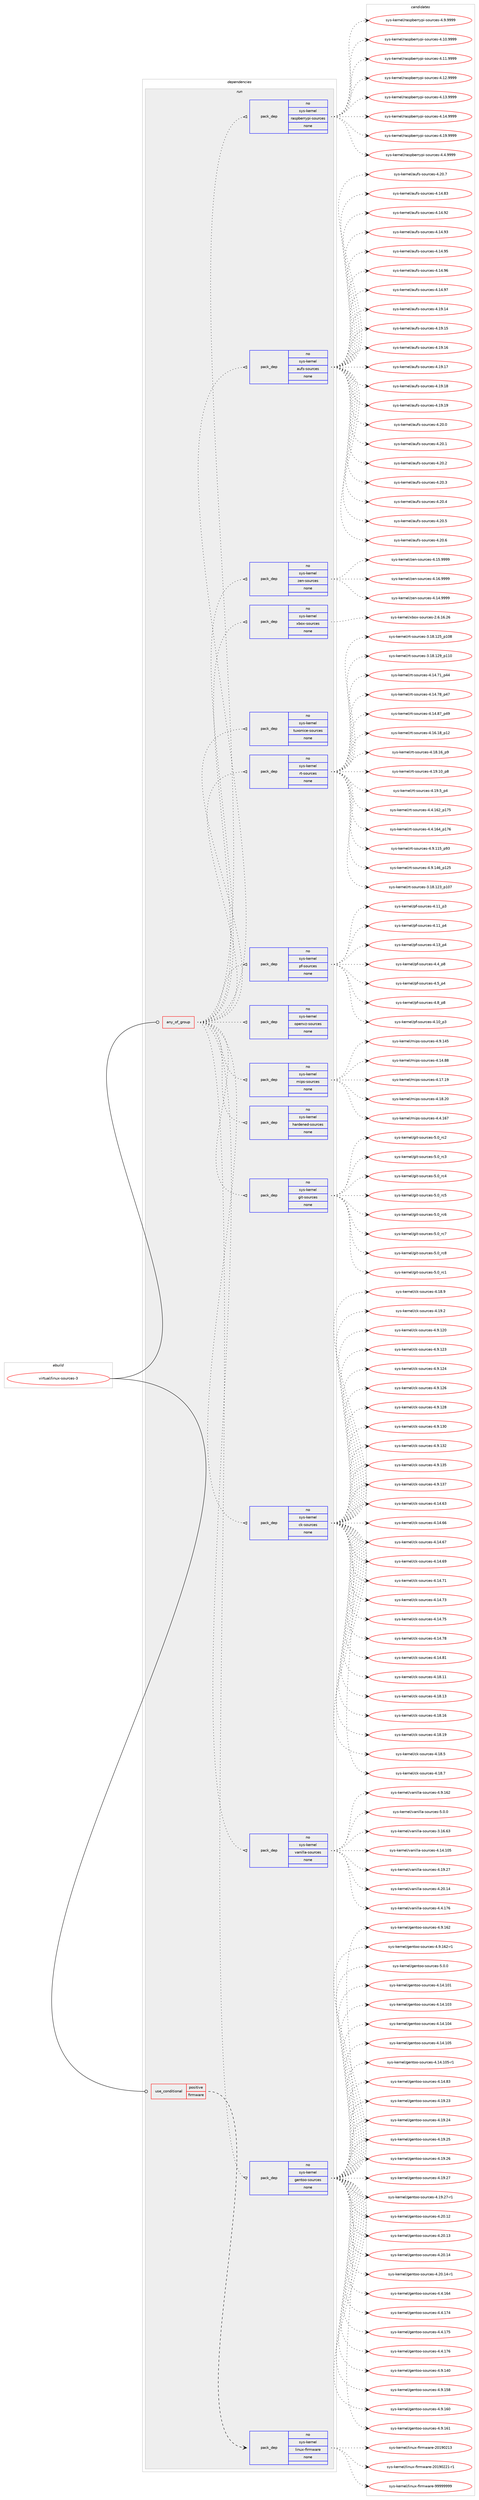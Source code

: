 digraph prolog {

# *************
# Graph options
# *************

newrank=true;
concentrate=true;
compound=true;
graph [rankdir=LR,fontname=Helvetica,fontsize=10,ranksep=1.5];#, ranksep=2.5, nodesep=0.2];
edge  [arrowhead=vee];
node  [fontname=Helvetica,fontsize=10];

# **********
# The ebuild
# **********

subgraph cluster_leftcol {
color=gray;
rank=same;
label=<<i>ebuild</i>>;
id [label="virtual/linux-sources-3", color=red, width=4, href="../virtual/linux-sources-3.svg"];
}

# ****************
# The dependencies
# ****************

subgraph cluster_midcol {
color=gray;
label=<<i>dependencies</i>>;
subgraph cluster_compile {
fillcolor="#eeeeee";
style=filled;
label=<<i>compile</i>>;
}
subgraph cluster_compileandrun {
fillcolor="#eeeeee";
style=filled;
label=<<i>compile and run</i>>;
}
subgraph cluster_run {
fillcolor="#eeeeee";
style=filled;
label=<<i>run</i>>;
subgraph any27867 {
dependency1741341 [label=<<TABLE BORDER="0" CELLBORDER="1" CELLSPACING="0" CELLPADDING="4"><TR><TD CELLPADDING="10">any_of_group</TD></TR></TABLE>>, shape=none, color=red];subgraph pack1249868 {
dependency1741342 [label=<<TABLE BORDER="0" CELLBORDER="1" CELLSPACING="0" CELLPADDING="4" WIDTH="220"><TR><TD ROWSPAN="6" CELLPADDING="30">pack_dep</TD></TR><TR><TD WIDTH="110">no</TD></TR><TR><TD>sys-kernel</TD></TR><TR><TD>gentoo-sources</TD></TR><TR><TD>none</TD></TR><TR><TD></TD></TR></TABLE>>, shape=none, color=blue];
}
dependency1741341:e -> dependency1741342:w [weight=20,style="dotted",arrowhead="oinv"];
subgraph pack1249869 {
dependency1741343 [label=<<TABLE BORDER="0" CELLBORDER="1" CELLSPACING="0" CELLPADDING="4" WIDTH="220"><TR><TD ROWSPAN="6" CELLPADDING="30">pack_dep</TD></TR><TR><TD WIDTH="110">no</TD></TR><TR><TD>sys-kernel</TD></TR><TR><TD>vanilla-sources</TD></TR><TR><TD>none</TD></TR><TR><TD></TD></TR></TABLE>>, shape=none, color=blue];
}
dependency1741341:e -> dependency1741343:w [weight=20,style="dotted",arrowhead="oinv"];
subgraph pack1249870 {
dependency1741344 [label=<<TABLE BORDER="0" CELLBORDER="1" CELLSPACING="0" CELLPADDING="4" WIDTH="220"><TR><TD ROWSPAN="6" CELLPADDING="30">pack_dep</TD></TR><TR><TD WIDTH="110">no</TD></TR><TR><TD>sys-kernel</TD></TR><TR><TD>ck-sources</TD></TR><TR><TD>none</TD></TR><TR><TD></TD></TR></TABLE>>, shape=none, color=blue];
}
dependency1741341:e -> dependency1741344:w [weight=20,style="dotted",arrowhead="oinv"];
subgraph pack1249871 {
dependency1741345 [label=<<TABLE BORDER="0" CELLBORDER="1" CELLSPACING="0" CELLPADDING="4" WIDTH="220"><TR><TD ROWSPAN="6" CELLPADDING="30">pack_dep</TD></TR><TR><TD WIDTH="110">no</TD></TR><TR><TD>sys-kernel</TD></TR><TR><TD>git-sources</TD></TR><TR><TD>none</TD></TR><TR><TD></TD></TR></TABLE>>, shape=none, color=blue];
}
dependency1741341:e -> dependency1741345:w [weight=20,style="dotted",arrowhead="oinv"];
subgraph pack1249872 {
dependency1741346 [label=<<TABLE BORDER="0" CELLBORDER="1" CELLSPACING="0" CELLPADDING="4" WIDTH="220"><TR><TD ROWSPAN="6" CELLPADDING="30">pack_dep</TD></TR><TR><TD WIDTH="110">no</TD></TR><TR><TD>sys-kernel</TD></TR><TR><TD>hardened-sources</TD></TR><TR><TD>none</TD></TR><TR><TD></TD></TR></TABLE>>, shape=none, color=blue];
}
dependency1741341:e -> dependency1741346:w [weight=20,style="dotted",arrowhead="oinv"];
subgraph pack1249873 {
dependency1741347 [label=<<TABLE BORDER="0" CELLBORDER="1" CELLSPACING="0" CELLPADDING="4" WIDTH="220"><TR><TD ROWSPAN="6" CELLPADDING="30">pack_dep</TD></TR><TR><TD WIDTH="110">no</TD></TR><TR><TD>sys-kernel</TD></TR><TR><TD>mips-sources</TD></TR><TR><TD>none</TD></TR><TR><TD></TD></TR></TABLE>>, shape=none, color=blue];
}
dependency1741341:e -> dependency1741347:w [weight=20,style="dotted",arrowhead="oinv"];
subgraph pack1249874 {
dependency1741348 [label=<<TABLE BORDER="0" CELLBORDER="1" CELLSPACING="0" CELLPADDING="4" WIDTH="220"><TR><TD ROWSPAN="6" CELLPADDING="30">pack_dep</TD></TR><TR><TD WIDTH="110">no</TD></TR><TR><TD>sys-kernel</TD></TR><TR><TD>openvz-sources</TD></TR><TR><TD>none</TD></TR><TR><TD></TD></TR></TABLE>>, shape=none, color=blue];
}
dependency1741341:e -> dependency1741348:w [weight=20,style="dotted",arrowhead="oinv"];
subgraph pack1249875 {
dependency1741349 [label=<<TABLE BORDER="0" CELLBORDER="1" CELLSPACING="0" CELLPADDING="4" WIDTH="220"><TR><TD ROWSPAN="6" CELLPADDING="30">pack_dep</TD></TR><TR><TD WIDTH="110">no</TD></TR><TR><TD>sys-kernel</TD></TR><TR><TD>pf-sources</TD></TR><TR><TD>none</TD></TR><TR><TD></TD></TR></TABLE>>, shape=none, color=blue];
}
dependency1741341:e -> dependency1741349:w [weight=20,style="dotted",arrowhead="oinv"];
subgraph pack1249876 {
dependency1741350 [label=<<TABLE BORDER="0" CELLBORDER="1" CELLSPACING="0" CELLPADDING="4" WIDTH="220"><TR><TD ROWSPAN="6" CELLPADDING="30">pack_dep</TD></TR><TR><TD WIDTH="110">no</TD></TR><TR><TD>sys-kernel</TD></TR><TR><TD>rt-sources</TD></TR><TR><TD>none</TD></TR><TR><TD></TD></TR></TABLE>>, shape=none, color=blue];
}
dependency1741341:e -> dependency1741350:w [weight=20,style="dotted",arrowhead="oinv"];
subgraph pack1249877 {
dependency1741351 [label=<<TABLE BORDER="0" CELLBORDER="1" CELLSPACING="0" CELLPADDING="4" WIDTH="220"><TR><TD ROWSPAN="6" CELLPADDING="30">pack_dep</TD></TR><TR><TD WIDTH="110">no</TD></TR><TR><TD>sys-kernel</TD></TR><TR><TD>tuxonice-sources</TD></TR><TR><TD>none</TD></TR><TR><TD></TD></TR></TABLE>>, shape=none, color=blue];
}
dependency1741341:e -> dependency1741351:w [weight=20,style="dotted",arrowhead="oinv"];
subgraph pack1249878 {
dependency1741352 [label=<<TABLE BORDER="0" CELLBORDER="1" CELLSPACING="0" CELLPADDING="4" WIDTH="220"><TR><TD ROWSPAN="6" CELLPADDING="30">pack_dep</TD></TR><TR><TD WIDTH="110">no</TD></TR><TR><TD>sys-kernel</TD></TR><TR><TD>xbox-sources</TD></TR><TR><TD>none</TD></TR><TR><TD></TD></TR></TABLE>>, shape=none, color=blue];
}
dependency1741341:e -> dependency1741352:w [weight=20,style="dotted",arrowhead="oinv"];
subgraph pack1249879 {
dependency1741353 [label=<<TABLE BORDER="0" CELLBORDER="1" CELLSPACING="0" CELLPADDING="4" WIDTH="220"><TR><TD ROWSPAN="6" CELLPADDING="30">pack_dep</TD></TR><TR><TD WIDTH="110">no</TD></TR><TR><TD>sys-kernel</TD></TR><TR><TD>zen-sources</TD></TR><TR><TD>none</TD></TR><TR><TD></TD></TR></TABLE>>, shape=none, color=blue];
}
dependency1741341:e -> dependency1741353:w [weight=20,style="dotted",arrowhead="oinv"];
subgraph pack1249880 {
dependency1741354 [label=<<TABLE BORDER="0" CELLBORDER="1" CELLSPACING="0" CELLPADDING="4" WIDTH="220"><TR><TD ROWSPAN="6" CELLPADDING="30">pack_dep</TD></TR><TR><TD WIDTH="110">no</TD></TR><TR><TD>sys-kernel</TD></TR><TR><TD>aufs-sources</TD></TR><TR><TD>none</TD></TR><TR><TD></TD></TR></TABLE>>, shape=none, color=blue];
}
dependency1741341:e -> dependency1741354:w [weight=20,style="dotted",arrowhead="oinv"];
subgraph pack1249881 {
dependency1741355 [label=<<TABLE BORDER="0" CELLBORDER="1" CELLSPACING="0" CELLPADDING="4" WIDTH="220"><TR><TD ROWSPAN="6" CELLPADDING="30">pack_dep</TD></TR><TR><TD WIDTH="110">no</TD></TR><TR><TD>sys-kernel</TD></TR><TR><TD>raspberrypi-sources</TD></TR><TR><TD>none</TD></TR><TR><TD></TD></TR></TABLE>>, shape=none, color=blue];
}
dependency1741341:e -> dependency1741355:w [weight=20,style="dotted",arrowhead="oinv"];
}
id:e -> dependency1741341:w [weight=20,style="solid",arrowhead="odot"];
subgraph cond462614 {
dependency1741356 [label=<<TABLE BORDER="0" CELLBORDER="1" CELLSPACING="0" CELLPADDING="4"><TR><TD ROWSPAN="3" CELLPADDING="10">use_conditional</TD></TR><TR><TD>positive</TD></TR><TR><TD>firmware</TD></TR></TABLE>>, shape=none, color=red];
subgraph pack1249882 {
dependency1741357 [label=<<TABLE BORDER="0" CELLBORDER="1" CELLSPACING="0" CELLPADDING="4" WIDTH="220"><TR><TD ROWSPAN="6" CELLPADDING="30">pack_dep</TD></TR><TR><TD WIDTH="110">no</TD></TR><TR><TD>sys-kernel</TD></TR><TR><TD>linux-firmware</TD></TR><TR><TD>none</TD></TR><TR><TD></TD></TR></TABLE>>, shape=none, color=blue];
}
dependency1741356:e -> dependency1741357:w [weight=20,style="dashed",arrowhead="vee"];
}
id:e -> dependency1741356:w [weight=20,style="solid",arrowhead="odot"];
}
}

# **************
# The candidates
# **************

subgraph cluster_choices {
rank=same;
color=gray;
label=<<i>candidates</i>>;

subgraph choice1249868 {
color=black;
nodesep=1;
choice11512111545107101114110101108471031011101161111114511511111711499101115455246495246494849 [label="sys-kernel/gentoo-sources-4.14.101", color=red, width=4,href="../sys-kernel/gentoo-sources-4.14.101.svg"];
choice11512111545107101114110101108471031011101161111114511511111711499101115455246495246494851 [label="sys-kernel/gentoo-sources-4.14.103", color=red, width=4,href="../sys-kernel/gentoo-sources-4.14.103.svg"];
choice11512111545107101114110101108471031011101161111114511511111711499101115455246495246494852 [label="sys-kernel/gentoo-sources-4.14.104", color=red, width=4,href="../sys-kernel/gentoo-sources-4.14.104.svg"];
choice11512111545107101114110101108471031011101161111114511511111711499101115455246495246494853 [label="sys-kernel/gentoo-sources-4.14.105", color=red, width=4,href="../sys-kernel/gentoo-sources-4.14.105.svg"];
choice115121115451071011141101011084710310111011611111145115111117114991011154552464952464948534511449 [label="sys-kernel/gentoo-sources-4.14.105-r1", color=red, width=4,href="../sys-kernel/gentoo-sources-4.14.105-r1.svg"];
choice115121115451071011141101011084710310111011611111145115111117114991011154552464952465651 [label="sys-kernel/gentoo-sources-4.14.83", color=red, width=4,href="../sys-kernel/gentoo-sources-4.14.83.svg"];
choice115121115451071011141101011084710310111011611111145115111117114991011154552464957465051 [label="sys-kernel/gentoo-sources-4.19.23", color=red, width=4,href="../sys-kernel/gentoo-sources-4.19.23.svg"];
choice115121115451071011141101011084710310111011611111145115111117114991011154552464957465052 [label="sys-kernel/gentoo-sources-4.19.24", color=red, width=4,href="../sys-kernel/gentoo-sources-4.19.24.svg"];
choice115121115451071011141101011084710310111011611111145115111117114991011154552464957465053 [label="sys-kernel/gentoo-sources-4.19.25", color=red, width=4,href="../sys-kernel/gentoo-sources-4.19.25.svg"];
choice115121115451071011141101011084710310111011611111145115111117114991011154552464957465054 [label="sys-kernel/gentoo-sources-4.19.26", color=red, width=4,href="../sys-kernel/gentoo-sources-4.19.26.svg"];
choice115121115451071011141101011084710310111011611111145115111117114991011154552464957465055 [label="sys-kernel/gentoo-sources-4.19.27", color=red, width=4,href="../sys-kernel/gentoo-sources-4.19.27.svg"];
choice1151211154510710111411010110847103101110116111111451151111171149910111545524649574650554511449 [label="sys-kernel/gentoo-sources-4.19.27-r1", color=red, width=4,href="../sys-kernel/gentoo-sources-4.19.27-r1.svg"];
choice115121115451071011141101011084710310111011611111145115111117114991011154552465048464950 [label="sys-kernel/gentoo-sources-4.20.12", color=red, width=4,href="../sys-kernel/gentoo-sources-4.20.12.svg"];
choice115121115451071011141101011084710310111011611111145115111117114991011154552465048464951 [label="sys-kernel/gentoo-sources-4.20.13", color=red, width=4,href="../sys-kernel/gentoo-sources-4.20.13.svg"];
choice115121115451071011141101011084710310111011611111145115111117114991011154552465048464952 [label="sys-kernel/gentoo-sources-4.20.14", color=red, width=4,href="../sys-kernel/gentoo-sources-4.20.14.svg"];
choice1151211154510710111411010110847103101110116111111451151111171149910111545524650484649524511449 [label="sys-kernel/gentoo-sources-4.20.14-r1", color=red, width=4,href="../sys-kernel/gentoo-sources-4.20.14-r1.svg"];
choice115121115451071011141101011084710310111011611111145115111117114991011154552465246495452 [label="sys-kernel/gentoo-sources-4.4.164", color=red, width=4,href="../sys-kernel/gentoo-sources-4.4.164.svg"];
choice115121115451071011141101011084710310111011611111145115111117114991011154552465246495552 [label="sys-kernel/gentoo-sources-4.4.174", color=red, width=4,href="../sys-kernel/gentoo-sources-4.4.174.svg"];
choice115121115451071011141101011084710310111011611111145115111117114991011154552465246495553 [label="sys-kernel/gentoo-sources-4.4.175", color=red, width=4,href="../sys-kernel/gentoo-sources-4.4.175.svg"];
choice115121115451071011141101011084710310111011611111145115111117114991011154552465246495554 [label="sys-kernel/gentoo-sources-4.4.176", color=red, width=4,href="../sys-kernel/gentoo-sources-4.4.176.svg"];
choice115121115451071011141101011084710310111011611111145115111117114991011154552465746495248 [label="sys-kernel/gentoo-sources-4.9.140", color=red, width=4,href="../sys-kernel/gentoo-sources-4.9.140.svg"];
choice115121115451071011141101011084710310111011611111145115111117114991011154552465746495356 [label="sys-kernel/gentoo-sources-4.9.158", color=red, width=4,href="../sys-kernel/gentoo-sources-4.9.158.svg"];
choice115121115451071011141101011084710310111011611111145115111117114991011154552465746495448 [label="sys-kernel/gentoo-sources-4.9.160", color=red, width=4,href="../sys-kernel/gentoo-sources-4.9.160.svg"];
choice115121115451071011141101011084710310111011611111145115111117114991011154552465746495449 [label="sys-kernel/gentoo-sources-4.9.161", color=red, width=4,href="../sys-kernel/gentoo-sources-4.9.161.svg"];
choice115121115451071011141101011084710310111011611111145115111117114991011154552465746495450 [label="sys-kernel/gentoo-sources-4.9.162", color=red, width=4,href="../sys-kernel/gentoo-sources-4.9.162.svg"];
choice1151211154510710111411010110847103101110116111111451151111171149910111545524657464954504511449 [label="sys-kernel/gentoo-sources-4.9.162-r1", color=red, width=4,href="../sys-kernel/gentoo-sources-4.9.162-r1.svg"];
choice11512111545107101114110101108471031011101161111114511511111711499101115455346484648 [label="sys-kernel/gentoo-sources-5.0.0", color=red, width=4,href="../sys-kernel/gentoo-sources-5.0.0.svg"];
dependency1741342:e -> choice11512111545107101114110101108471031011101161111114511511111711499101115455246495246494849:w [style=dotted,weight="100"];
dependency1741342:e -> choice11512111545107101114110101108471031011101161111114511511111711499101115455246495246494851:w [style=dotted,weight="100"];
dependency1741342:e -> choice11512111545107101114110101108471031011101161111114511511111711499101115455246495246494852:w [style=dotted,weight="100"];
dependency1741342:e -> choice11512111545107101114110101108471031011101161111114511511111711499101115455246495246494853:w [style=dotted,weight="100"];
dependency1741342:e -> choice115121115451071011141101011084710310111011611111145115111117114991011154552464952464948534511449:w [style=dotted,weight="100"];
dependency1741342:e -> choice115121115451071011141101011084710310111011611111145115111117114991011154552464952465651:w [style=dotted,weight="100"];
dependency1741342:e -> choice115121115451071011141101011084710310111011611111145115111117114991011154552464957465051:w [style=dotted,weight="100"];
dependency1741342:e -> choice115121115451071011141101011084710310111011611111145115111117114991011154552464957465052:w [style=dotted,weight="100"];
dependency1741342:e -> choice115121115451071011141101011084710310111011611111145115111117114991011154552464957465053:w [style=dotted,weight="100"];
dependency1741342:e -> choice115121115451071011141101011084710310111011611111145115111117114991011154552464957465054:w [style=dotted,weight="100"];
dependency1741342:e -> choice115121115451071011141101011084710310111011611111145115111117114991011154552464957465055:w [style=dotted,weight="100"];
dependency1741342:e -> choice1151211154510710111411010110847103101110116111111451151111171149910111545524649574650554511449:w [style=dotted,weight="100"];
dependency1741342:e -> choice115121115451071011141101011084710310111011611111145115111117114991011154552465048464950:w [style=dotted,weight="100"];
dependency1741342:e -> choice115121115451071011141101011084710310111011611111145115111117114991011154552465048464951:w [style=dotted,weight="100"];
dependency1741342:e -> choice115121115451071011141101011084710310111011611111145115111117114991011154552465048464952:w [style=dotted,weight="100"];
dependency1741342:e -> choice1151211154510710111411010110847103101110116111111451151111171149910111545524650484649524511449:w [style=dotted,weight="100"];
dependency1741342:e -> choice115121115451071011141101011084710310111011611111145115111117114991011154552465246495452:w [style=dotted,weight="100"];
dependency1741342:e -> choice115121115451071011141101011084710310111011611111145115111117114991011154552465246495552:w [style=dotted,weight="100"];
dependency1741342:e -> choice115121115451071011141101011084710310111011611111145115111117114991011154552465246495553:w [style=dotted,weight="100"];
dependency1741342:e -> choice115121115451071011141101011084710310111011611111145115111117114991011154552465246495554:w [style=dotted,weight="100"];
dependency1741342:e -> choice115121115451071011141101011084710310111011611111145115111117114991011154552465746495248:w [style=dotted,weight="100"];
dependency1741342:e -> choice115121115451071011141101011084710310111011611111145115111117114991011154552465746495356:w [style=dotted,weight="100"];
dependency1741342:e -> choice115121115451071011141101011084710310111011611111145115111117114991011154552465746495448:w [style=dotted,weight="100"];
dependency1741342:e -> choice115121115451071011141101011084710310111011611111145115111117114991011154552465746495449:w [style=dotted,weight="100"];
dependency1741342:e -> choice115121115451071011141101011084710310111011611111145115111117114991011154552465746495450:w [style=dotted,weight="100"];
dependency1741342:e -> choice1151211154510710111411010110847103101110116111111451151111171149910111545524657464954504511449:w [style=dotted,weight="100"];
dependency1741342:e -> choice11512111545107101114110101108471031011101161111114511511111711499101115455346484648:w [style=dotted,weight="100"];
}
subgraph choice1249869 {
color=black;
nodesep=1;
choice1151211154510710111411010110847118971101051081089745115111117114991011154551464954465451 [label="sys-kernel/vanilla-sources-3.16.63", color=red, width=4,href="../sys-kernel/vanilla-sources-3.16.63.svg"];
choice115121115451071011141101011084711897110105108108974511511111711499101115455246495246494853 [label="sys-kernel/vanilla-sources-4.14.105", color=red, width=4,href="../sys-kernel/vanilla-sources-4.14.105.svg"];
choice1151211154510710111411010110847118971101051081089745115111117114991011154552464957465055 [label="sys-kernel/vanilla-sources-4.19.27", color=red, width=4,href="../sys-kernel/vanilla-sources-4.19.27.svg"];
choice1151211154510710111411010110847118971101051081089745115111117114991011154552465048464952 [label="sys-kernel/vanilla-sources-4.20.14", color=red, width=4,href="../sys-kernel/vanilla-sources-4.20.14.svg"];
choice1151211154510710111411010110847118971101051081089745115111117114991011154552465246495554 [label="sys-kernel/vanilla-sources-4.4.176", color=red, width=4,href="../sys-kernel/vanilla-sources-4.4.176.svg"];
choice1151211154510710111411010110847118971101051081089745115111117114991011154552465746495450 [label="sys-kernel/vanilla-sources-4.9.162", color=red, width=4,href="../sys-kernel/vanilla-sources-4.9.162.svg"];
choice115121115451071011141101011084711897110105108108974511511111711499101115455346484648 [label="sys-kernel/vanilla-sources-5.0.0", color=red, width=4,href="../sys-kernel/vanilla-sources-5.0.0.svg"];
dependency1741343:e -> choice1151211154510710111411010110847118971101051081089745115111117114991011154551464954465451:w [style=dotted,weight="100"];
dependency1741343:e -> choice115121115451071011141101011084711897110105108108974511511111711499101115455246495246494853:w [style=dotted,weight="100"];
dependency1741343:e -> choice1151211154510710111411010110847118971101051081089745115111117114991011154552464957465055:w [style=dotted,weight="100"];
dependency1741343:e -> choice1151211154510710111411010110847118971101051081089745115111117114991011154552465048464952:w [style=dotted,weight="100"];
dependency1741343:e -> choice1151211154510710111411010110847118971101051081089745115111117114991011154552465246495554:w [style=dotted,weight="100"];
dependency1741343:e -> choice1151211154510710111411010110847118971101051081089745115111117114991011154552465746495450:w [style=dotted,weight="100"];
dependency1741343:e -> choice115121115451071011141101011084711897110105108108974511511111711499101115455346484648:w [style=dotted,weight="100"];
}
subgraph choice1249870 {
color=black;
nodesep=1;
choice11512111545107101114110101108479910745115111117114991011154552464952465451 [label="sys-kernel/ck-sources-4.14.63", color=red, width=4,href="../sys-kernel/ck-sources-4.14.63.svg"];
choice11512111545107101114110101108479910745115111117114991011154552464952465454 [label="sys-kernel/ck-sources-4.14.66", color=red, width=4,href="../sys-kernel/ck-sources-4.14.66.svg"];
choice11512111545107101114110101108479910745115111117114991011154552464952465455 [label="sys-kernel/ck-sources-4.14.67", color=red, width=4,href="../sys-kernel/ck-sources-4.14.67.svg"];
choice11512111545107101114110101108479910745115111117114991011154552464952465457 [label="sys-kernel/ck-sources-4.14.69", color=red, width=4,href="../sys-kernel/ck-sources-4.14.69.svg"];
choice11512111545107101114110101108479910745115111117114991011154552464952465549 [label="sys-kernel/ck-sources-4.14.71", color=red, width=4,href="../sys-kernel/ck-sources-4.14.71.svg"];
choice11512111545107101114110101108479910745115111117114991011154552464952465551 [label="sys-kernel/ck-sources-4.14.73", color=red, width=4,href="../sys-kernel/ck-sources-4.14.73.svg"];
choice11512111545107101114110101108479910745115111117114991011154552464952465553 [label="sys-kernel/ck-sources-4.14.75", color=red, width=4,href="../sys-kernel/ck-sources-4.14.75.svg"];
choice11512111545107101114110101108479910745115111117114991011154552464952465556 [label="sys-kernel/ck-sources-4.14.78", color=red, width=4,href="../sys-kernel/ck-sources-4.14.78.svg"];
choice11512111545107101114110101108479910745115111117114991011154552464952465649 [label="sys-kernel/ck-sources-4.14.81", color=red, width=4,href="../sys-kernel/ck-sources-4.14.81.svg"];
choice11512111545107101114110101108479910745115111117114991011154552464956464949 [label="sys-kernel/ck-sources-4.18.11", color=red, width=4,href="../sys-kernel/ck-sources-4.18.11.svg"];
choice11512111545107101114110101108479910745115111117114991011154552464956464951 [label="sys-kernel/ck-sources-4.18.13", color=red, width=4,href="../sys-kernel/ck-sources-4.18.13.svg"];
choice11512111545107101114110101108479910745115111117114991011154552464956464954 [label="sys-kernel/ck-sources-4.18.16", color=red, width=4,href="../sys-kernel/ck-sources-4.18.16.svg"];
choice11512111545107101114110101108479910745115111117114991011154552464956464957 [label="sys-kernel/ck-sources-4.18.19", color=red, width=4,href="../sys-kernel/ck-sources-4.18.19.svg"];
choice115121115451071011141101011084799107451151111171149910111545524649564653 [label="sys-kernel/ck-sources-4.18.5", color=red, width=4,href="../sys-kernel/ck-sources-4.18.5.svg"];
choice115121115451071011141101011084799107451151111171149910111545524649564655 [label="sys-kernel/ck-sources-4.18.7", color=red, width=4,href="../sys-kernel/ck-sources-4.18.7.svg"];
choice115121115451071011141101011084799107451151111171149910111545524649564657 [label="sys-kernel/ck-sources-4.18.9", color=red, width=4,href="../sys-kernel/ck-sources-4.18.9.svg"];
choice115121115451071011141101011084799107451151111171149910111545524649574650 [label="sys-kernel/ck-sources-4.19.2", color=red, width=4,href="../sys-kernel/ck-sources-4.19.2.svg"];
choice11512111545107101114110101108479910745115111117114991011154552465746495048 [label="sys-kernel/ck-sources-4.9.120", color=red, width=4,href="../sys-kernel/ck-sources-4.9.120.svg"];
choice11512111545107101114110101108479910745115111117114991011154552465746495051 [label="sys-kernel/ck-sources-4.9.123", color=red, width=4,href="../sys-kernel/ck-sources-4.9.123.svg"];
choice11512111545107101114110101108479910745115111117114991011154552465746495052 [label="sys-kernel/ck-sources-4.9.124", color=red, width=4,href="../sys-kernel/ck-sources-4.9.124.svg"];
choice11512111545107101114110101108479910745115111117114991011154552465746495054 [label="sys-kernel/ck-sources-4.9.126", color=red, width=4,href="../sys-kernel/ck-sources-4.9.126.svg"];
choice11512111545107101114110101108479910745115111117114991011154552465746495056 [label="sys-kernel/ck-sources-4.9.128", color=red, width=4,href="../sys-kernel/ck-sources-4.9.128.svg"];
choice11512111545107101114110101108479910745115111117114991011154552465746495148 [label="sys-kernel/ck-sources-4.9.130", color=red, width=4,href="../sys-kernel/ck-sources-4.9.130.svg"];
choice11512111545107101114110101108479910745115111117114991011154552465746495150 [label="sys-kernel/ck-sources-4.9.132", color=red, width=4,href="../sys-kernel/ck-sources-4.9.132.svg"];
choice11512111545107101114110101108479910745115111117114991011154552465746495153 [label="sys-kernel/ck-sources-4.9.135", color=red, width=4,href="../sys-kernel/ck-sources-4.9.135.svg"];
choice11512111545107101114110101108479910745115111117114991011154552465746495155 [label="sys-kernel/ck-sources-4.9.137", color=red, width=4,href="../sys-kernel/ck-sources-4.9.137.svg"];
dependency1741344:e -> choice11512111545107101114110101108479910745115111117114991011154552464952465451:w [style=dotted,weight="100"];
dependency1741344:e -> choice11512111545107101114110101108479910745115111117114991011154552464952465454:w [style=dotted,weight="100"];
dependency1741344:e -> choice11512111545107101114110101108479910745115111117114991011154552464952465455:w [style=dotted,weight="100"];
dependency1741344:e -> choice11512111545107101114110101108479910745115111117114991011154552464952465457:w [style=dotted,weight="100"];
dependency1741344:e -> choice11512111545107101114110101108479910745115111117114991011154552464952465549:w [style=dotted,weight="100"];
dependency1741344:e -> choice11512111545107101114110101108479910745115111117114991011154552464952465551:w [style=dotted,weight="100"];
dependency1741344:e -> choice11512111545107101114110101108479910745115111117114991011154552464952465553:w [style=dotted,weight="100"];
dependency1741344:e -> choice11512111545107101114110101108479910745115111117114991011154552464952465556:w [style=dotted,weight="100"];
dependency1741344:e -> choice11512111545107101114110101108479910745115111117114991011154552464952465649:w [style=dotted,weight="100"];
dependency1741344:e -> choice11512111545107101114110101108479910745115111117114991011154552464956464949:w [style=dotted,weight="100"];
dependency1741344:e -> choice11512111545107101114110101108479910745115111117114991011154552464956464951:w [style=dotted,weight="100"];
dependency1741344:e -> choice11512111545107101114110101108479910745115111117114991011154552464956464954:w [style=dotted,weight="100"];
dependency1741344:e -> choice11512111545107101114110101108479910745115111117114991011154552464956464957:w [style=dotted,weight="100"];
dependency1741344:e -> choice115121115451071011141101011084799107451151111171149910111545524649564653:w [style=dotted,weight="100"];
dependency1741344:e -> choice115121115451071011141101011084799107451151111171149910111545524649564655:w [style=dotted,weight="100"];
dependency1741344:e -> choice115121115451071011141101011084799107451151111171149910111545524649564657:w [style=dotted,weight="100"];
dependency1741344:e -> choice115121115451071011141101011084799107451151111171149910111545524649574650:w [style=dotted,weight="100"];
dependency1741344:e -> choice11512111545107101114110101108479910745115111117114991011154552465746495048:w [style=dotted,weight="100"];
dependency1741344:e -> choice11512111545107101114110101108479910745115111117114991011154552465746495051:w [style=dotted,weight="100"];
dependency1741344:e -> choice11512111545107101114110101108479910745115111117114991011154552465746495052:w [style=dotted,weight="100"];
dependency1741344:e -> choice11512111545107101114110101108479910745115111117114991011154552465746495054:w [style=dotted,weight="100"];
dependency1741344:e -> choice11512111545107101114110101108479910745115111117114991011154552465746495056:w [style=dotted,weight="100"];
dependency1741344:e -> choice11512111545107101114110101108479910745115111117114991011154552465746495148:w [style=dotted,weight="100"];
dependency1741344:e -> choice11512111545107101114110101108479910745115111117114991011154552465746495150:w [style=dotted,weight="100"];
dependency1741344:e -> choice11512111545107101114110101108479910745115111117114991011154552465746495153:w [style=dotted,weight="100"];
dependency1741344:e -> choice11512111545107101114110101108479910745115111117114991011154552465746495155:w [style=dotted,weight="100"];
}
subgraph choice1249871 {
color=black;
nodesep=1;
choice1151211154510710111411010110847103105116451151111171149910111545534648951149949 [label="sys-kernel/git-sources-5.0_rc1", color=red, width=4,href="../sys-kernel/git-sources-5.0_rc1.svg"];
choice1151211154510710111411010110847103105116451151111171149910111545534648951149950 [label="sys-kernel/git-sources-5.0_rc2", color=red, width=4,href="../sys-kernel/git-sources-5.0_rc2.svg"];
choice1151211154510710111411010110847103105116451151111171149910111545534648951149951 [label="sys-kernel/git-sources-5.0_rc3", color=red, width=4,href="../sys-kernel/git-sources-5.0_rc3.svg"];
choice1151211154510710111411010110847103105116451151111171149910111545534648951149952 [label="sys-kernel/git-sources-5.0_rc4", color=red, width=4,href="../sys-kernel/git-sources-5.0_rc4.svg"];
choice1151211154510710111411010110847103105116451151111171149910111545534648951149953 [label="sys-kernel/git-sources-5.0_rc5", color=red, width=4,href="../sys-kernel/git-sources-5.0_rc5.svg"];
choice1151211154510710111411010110847103105116451151111171149910111545534648951149954 [label="sys-kernel/git-sources-5.0_rc6", color=red, width=4,href="../sys-kernel/git-sources-5.0_rc6.svg"];
choice1151211154510710111411010110847103105116451151111171149910111545534648951149955 [label="sys-kernel/git-sources-5.0_rc7", color=red, width=4,href="../sys-kernel/git-sources-5.0_rc7.svg"];
choice1151211154510710111411010110847103105116451151111171149910111545534648951149956 [label="sys-kernel/git-sources-5.0_rc8", color=red, width=4,href="../sys-kernel/git-sources-5.0_rc8.svg"];
dependency1741345:e -> choice1151211154510710111411010110847103105116451151111171149910111545534648951149949:w [style=dotted,weight="100"];
dependency1741345:e -> choice1151211154510710111411010110847103105116451151111171149910111545534648951149950:w [style=dotted,weight="100"];
dependency1741345:e -> choice1151211154510710111411010110847103105116451151111171149910111545534648951149951:w [style=dotted,weight="100"];
dependency1741345:e -> choice1151211154510710111411010110847103105116451151111171149910111545534648951149952:w [style=dotted,weight="100"];
dependency1741345:e -> choice1151211154510710111411010110847103105116451151111171149910111545534648951149953:w [style=dotted,weight="100"];
dependency1741345:e -> choice1151211154510710111411010110847103105116451151111171149910111545534648951149954:w [style=dotted,weight="100"];
dependency1741345:e -> choice1151211154510710111411010110847103105116451151111171149910111545534648951149955:w [style=dotted,weight="100"];
dependency1741345:e -> choice1151211154510710111411010110847103105116451151111171149910111545534648951149956:w [style=dotted,weight="100"];
}
subgraph choice1249872 {
color=black;
nodesep=1;
}
subgraph choice1249873 {
color=black;
nodesep=1;
choice115121115451071011141101011084710910511211545115111117114991011154552464952465656 [label="sys-kernel/mips-sources-4.14.88", color=red, width=4,href="../sys-kernel/mips-sources-4.14.88.svg"];
choice115121115451071011141101011084710910511211545115111117114991011154552464955464957 [label="sys-kernel/mips-sources-4.17.19", color=red, width=4,href="../sys-kernel/mips-sources-4.17.19.svg"];
choice115121115451071011141101011084710910511211545115111117114991011154552464956465048 [label="sys-kernel/mips-sources-4.18.20", color=red, width=4,href="../sys-kernel/mips-sources-4.18.20.svg"];
choice115121115451071011141101011084710910511211545115111117114991011154552465246495455 [label="sys-kernel/mips-sources-4.4.167", color=red, width=4,href="../sys-kernel/mips-sources-4.4.167.svg"];
choice115121115451071011141101011084710910511211545115111117114991011154552465746495253 [label="sys-kernel/mips-sources-4.9.145", color=red, width=4,href="../sys-kernel/mips-sources-4.9.145.svg"];
dependency1741347:e -> choice115121115451071011141101011084710910511211545115111117114991011154552464952465656:w [style=dotted,weight="100"];
dependency1741347:e -> choice115121115451071011141101011084710910511211545115111117114991011154552464955464957:w [style=dotted,weight="100"];
dependency1741347:e -> choice115121115451071011141101011084710910511211545115111117114991011154552464956465048:w [style=dotted,weight="100"];
dependency1741347:e -> choice115121115451071011141101011084710910511211545115111117114991011154552465246495455:w [style=dotted,weight="100"];
dependency1741347:e -> choice115121115451071011141101011084710910511211545115111117114991011154552465746495253:w [style=dotted,weight="100"];
}
subgraph choice1249874 {
color=black;
nodesep=1;
}
subgraph choice1249875 {
color=black;
nodesep=1;
choice1151211154510710111411010110847112102451151111171149910111545524649489511251 [label="sys-kernel/pf-sources-4.10_p3", color=red, width=4,href="../sys-kernel/pf-sources-4.10_p3.svg"];
choice1151211154510710111411010110847112102451151111171149910111545524649499511251 [label="sys-kernel/pf-sources-4.11_p3", color=red, width=4,href="../sys-kernel/pf-sources-4.11_p3.svg"];
choice1151211154510710111411010110847112102451151111171149910111545524649499511252 [label="sys-kernel/pf-sources-4.11_p4", color=red, width=4,href="../sys-kernel/pf-sources-4.11_p4.svg"];
choice1151211154510710111411010110847112102451151111171149910111545524649519511252 [label="sys-kernel/pf-sources-4.13_p4", color=red, width=4,href="../sys-kernel/pf-sources-4.13_p4.svg"];
choice11512111545107101114110101108471121024511511111711499101115455246529511256 [label="sys-kernel/pf-sources-4.4_p8", color=red, width=4,href="../sys-kernel/pf-sources-4.4_p8.svg"];
choice11512111545107101114110101108471121024511511111711499101115455246539511252 [label="sys-kernel/pf-sources-4.5_p4", color=red, width=4,href="../sys-kernel/pf-sources-4.5_p4.svg"];
choice11512111545107101114110101108471121024511511111711499101115455246569511256 [label="sys-kernel/pf-sources-4.8_p8", color=red, width=4,href="../sys-kernel/pf-sources-4.8_p8.svg"];
dependency1741349:e -> choice1151211154510710111411010110847112102451151111171149910111545524649489511251:w [style=dotted,weight="100"];
dependency1741349:e -> choice1151211154510710111411010110847112102451151111171149910111545524649499511251:w [style=dotted,weight="100"];
dependency1741349:e -> choice1151211154510710111411010110847112102451151111171149910111545524649499511252:w [style=dotted,weight="100"];
dependency1741349:e -> choice1151211154510710111411010110847112102451151111171149910111545524649519511252:w [style=dotted,weight="100"];
dependency1741349:e -> choice11512111545107101114110101108471121024511511111711499101115455246529511256:w [style=dotted,weight="100"];
dependency1741349:e -> choice11512111545107101114110101108471121024511511111711499101115455246539511252:w [style=dotted,weight="100"];
dependency1741349:e -> choice11512111545107101114110101108471121024511511111711499101115455246569511256:w [style=dotted,weight="100"];
}
subgraph choice1249876 {
color=black;
nodesep=1;
choice1151211154510710111411010110847114116451151111171149910111545514649564649505195112494855 [label="sys-kernel/rt-sources-3.18.123_p107", color=red, width=4,href="../sys-kernel/rt-sources-3.18.123_p107.svg"];
choice1151211154510710111411010110847114116451151111171149910111545514649564649505395112494856 [label="sys-kernel/rt-sources-3.18.125_p108", color=red, width=4,href="../sys-kernel/rt-sources-3.18.125_p108.svg"];
choice1151211154510710111411010110847114116451151111171149910111545514649564649505795112494948 [label="sys-kernel/rt-sources-3.18.129_p110", color=red, width=4,href="../sys-kernel/rt-sources-3.18.129_p110.svg"];
choice115121115451071011141101011084711411645115111117114991011154552464952465549951125252 [label="sys-kernel/rt-sources-4.14.71_p44", color=red, width=4,href="../sys-kernel/rt-sources-4.14.71_p44.svg"];
choice115121115451071011141101011084711411645115111117114991011154552464952465556951125255 [label="sys-kernel/rt-sources-4.14.78_p47", color=red, width=4,href="../sys-kernel/rt-sources-4.14.78_p47.svg"];
choice115121115451071011141101011084711411645115111117114991011154552464952465655951125257 [label="sys-kernel/rt-sources-4.14.87_p49", color=red, width=4,href="../sys-kernel/rt-sources-4.14.87_p49.svg"];
choice115121115451071011141101011084711411645115111117114991011154552464954464956951124950 [label="sys-kernel/rt-sources-4.16.18_p12", color=red, width=4,href="../sys-kernel/rt-sources-4.16.18_p12.svg"];
choice1151211154510710111411010110847114116451151111171149910111545524649564649549511257 [label="sys-kernel/rt-sources-4.18.16_p9", color=red, width=4,href="../sys-kernel/rt-sources-4.18.16_p9.svg"];
choice1151211154510710111411010110847114116451151111171149910111545524649574649489511256 [label="sys-kernel/rt-sources-4.19.10_p8", color=red, width=4,href="../sys-kernel/rt-sources-4.19.10_p8.svg"];
choice11512111545107101114110101108471141164511511111711499101115455246495746539511252 [label="sys-kernel/rt-sources-4.19.5_p4", color=red, width=4,href="../sys-kernel/rt-sources-4.19.5_p4.svg"];
choice11512111545107101114110101108471141164511511111711499101115455246524649545095112495553 [label="sys-kernel/rt-sources-4.4.162_p175", color=red, width=4,href="../sys-kernel/rt-sources-4.4.162_p175.svg"];
choice11512111545107101114110101108471141164511511111711499101115455246524649545295112495554 [label="sys-kernel/rt-sources-4.4.164_p176", color=red, width=4,href="../sys-kernel/rt-sources-4.4.164_p176.svg"];
choice115121115451071011141101011084711411645115111117114991011154552465746494953951125751 [label="sys-kernel/rt-sources-4.9.115_p93", color=red, width=4,href="../sys-kernel/rt-sources-4.9.115_p93.svg"];
choice11512111545107101114110101108471141164511511111711499101115455246574649525495112495053 [label="sys-kernel/rt-sources-4.9.146_p125", color=red, width=4,href="../sys-kernel/rt-sources-4.9.146_p125.svg"];
dependency1741350:e -> choice1151211154510710111411010110847114116451151111171149910111545514649564649505195112494855:w [style=dotted,weight="100"];
dependency1741350:e -> choice1151211154510710111411010110847114116451151111171149910111545514649564649505395112494856:w [style=dotted,weight="100"];
dependency1741350:e -> choice1151211154510710111411010110847114116451151111171149910111545514649564649505795112494948:w [style=dotted,weight="100"];
dependency1741350:e -> choice115121115451071011141101011084711411645115111117114991011154552464952465549951125252:w [style=dotted,weight="100"];
dependency1741350:e -> choice115121115451071011141101011084711411645115111117114991011154552464952465556951125255:w [style=dotted,weight="100"];
dependency1741350:e -> choice115121115451071011141101011084711411645115111117114991011154552464952465655951125257:w [style=dotted,weight="100"];
dependency1741350:e -> choice115121115451071011141101011084711411645115111117114991011154552464954464956951124950:w [style=dotted,weight="100"];
dependency1741350:e -> choice1151211154510710111411010110847114116451151111171149910111545524649564649549511257:w [style=dotted,weight="100"];
dependency1741350:e -> choice1151211154510710111411010110847114116451151111171149910111545524649574649489511256:w [style=dotted,weight="100"];
dependency1741350:e -> choice11512111545107101114110101108471141164511511111711499101115455246495746539511252:w [style=dotted,weight="100"];
dependency1741350:e -> choice11512111545107101114110101108471141164511511111711499101115455246524649545095112495553:w [style=dotted,weight="100"];
dependency1741350:e -> choice11512111545107101114110101108471141164511511111711499101115455246524649545295112495554:w [style=dotted,weight="100"];
dependency1741350:e -> choice115121115451071011141101011084711411645115111117114991011154552465746494953951125751:w [style=dotted,weight="100"];
dependency1741350:e -> choice11512111545107101114110101108471141164511511111711499101115455246574649525495112495053:w [style=dotted,weight="100"];
}
subgraph choice1249877 {
color=black;
nodesep=1;
}
subgraph choice1249878 {
color=black;
nodesep=1;
choice115121115451071011141101011084712098111120451151111171149910111545504654464954465054 [label="sys-kernel/xbox-sources-2.6.16.26", color=red, width=4,href="../sys-kernel/xbox-sources-2.6.16.26.svg"];
dependency1741352:e -> choice115121115451071011141101011084712098111120451151111171149910111545504654464954465054:w [style=dotted,weight="100"];
}
subgraph choice1249879 {
color=black;
nodesep=1;
choice1151211154510710111411010110847122101110451151111171149910111545524649524657575757 [label="sys-kernel/zen-sources-4.14.9999", color=red, width=4,href="../sys-kernel/zen-sources-4.14.9999.svg"];
choice1151211154510710111411010110847122101110451151111171149910111545524649534657575757 [label="sys-kernel/zen-sources-4.15.9999", color=red, width=4,href="../sys-kernel/zen-sources-4.15.9999.svg"];
choice1151211154510710111411010110847122101110451151111171149910111545524649544657575757 [label="sys-kernel/zen-sources-4.16.9999", color=red, width=4,href="../sys-kernel/zen-sources-4.16.9999.svg"];
dependency1741353:e -> choice1151211154510710111411010110847122101110451151111171149910111545524649524657575757:w [style=dotted,weight="100"];
dependency1741353:e -> choice1151211154510710111411010110847122101110451151111171149910111545524649534657575757:w [style=dotted,weight="100"];
dependency1741353:e -> choice1151211154510710111411010110847122101110451151111171149910111545524649544657575757:w [style=dotted,weight="100"];
}
subgraph choice1249880 {
color=black;
nodesep=1;
choice11512111545107101114110101108479711710211545115111117114991011154552464952465651 [label="sys-kernel/aufs-sources-4.14.83", color=red, width=4,href="../sys-kernel/aufs-sources-4.14.83.svg"];
choice11512111545107101114110101108479711710211545115111117114991011154552464952465750 [label="sys-kernel/aufs-sources-4.14.92", color=red, width=4,href="../sys-kernel/aufs-sources-4.14.92.svg"];
choice11512111545107101114110101108479711710211545115111117114991011154552464952465751 [label="sys-kernel/aufs-sources-4.14.93", color=red, width=4,href="../sys-kernel/aufs-sources-4.14.93.svg"];
choice11512111545107101114110101108479711710211545115111117114991011154552464952465753 [label="sys-kernel/aufs-sources-4.14.95", color=red, width=4,href="../sys-kernel/aufs-sources-4.14.95.svg"];
choice11512111545107101114110101108479711710211545115111117114991011154552464952465754 [label="sys-kernel/aufs-sources-4.14.96", color=red, width=4,href="../sys-kernel/aufs-sources-4.14.96.svg"];
choice11512111545107101114110101108479711710211545115111117114991011154552464952465755 [label="sys-kernel/aufs-sources-4.14.97", color=red, width=4,href="../sys-kernel/aufs-sources-4.14.97.svg"];
choice11512111545107101114110101108479711710211545115111117114991011154552464957464952 [label="sys-kernel/aufs-sources-4.19.14", color=red, width=4,href="../sys-kernel/aufs-sources-4.19.14.svg"];
choice11512111545107101114110101108479711710211545115111117114991011154552464957464953 [label="sys-kernel/aufs-sources-4.19.15", color=red, width=4,href="../sys-kernel/aufs-sources-4.19.15.svg"];
choice11512111545107101114110101108479711710211545115111117114991011154552464957464954 [label="sys-kernel/aufs-sources-4.19.16", color=red, width=4,href="../sys-kernel/aufs-sources-4.19.16.svg"];
choice11512111545107101114110101108479711710211545115111117114991011154552464957464955 [label="sys-kernel/aufs-sources-4.19.17", color=red, width=4,href="../sys-kernel/aufs-sources-4.19.17.svg"];
choice11512111545107101114110101108479711710211545115111117114991011154552464957464956 [label="sys-kernel/aufs-sources-4.19.18", color=red, width=4,href="../sys-kernel/aufs-sources-4.19.18.svg"];
choice11512111545107101114110101108479711710211545115111117114991011154552464957464957 [label="sys-kernel/aufs-sources-4.19.19", color=red, width=4,href="../sys-kernel/aufs-sources-4.19.19.svg"];
choice115121115451071011141101011084797117102115451151111171149910111545524650484648 [label="sys-kernel/aufs-sources-4.20.0", color=red, width=4,href="../sys-kernel/aufs-sources-4.20.0.svg"];
choice115121115451071011141101011084797117102115451151111171149910111545524650484649 [label="sys-kernel/aufs-sources-4.20.1", color=red, width=4,href="../sys-kernel/aufs-sources-4.20.1.svg"];
choice115121115451071011141101011084797117102115451151111171149910111545524650484650 [label="sys-kernel/aufs-sources-4.20.2", color=red, width=4,href="../sys-kernel/aufs-sources-4.20.2.svg"];
choice115121115451071011141101011084797117102115451151111171149910111545524650484651 [label="sys-kernel/aufs-sources-4.20.3", color=red, width=4,href="../sys-kernel/aufs-sources-4.20.3.svg"];
choice115121115451071011141101011084797117102115451151111171149910111545524650484652 [label="sys-kernel/aufs-sources-4.20.4", color=red, width=4,href="../sys-kernel/aufs-sources-4.20.4.svg"];
choice115121115451071011141101011084797117102115451151111171149910111545524650484653 [label="sys-kernel/aufs-sources-4.20.5", color=red, width=4,href="../sys-kernel/aufs-sources-4.20.5.svg"];
choice115121115451071011141101011084797117102115451151111171149910111545524650484654 [label="sys-kernel/aufs-sources-4.20.6", color=red, width=4,href="../sys-kernel/aufs-sources-4.20.6.svg"];
choice115121115451071011141101011084797117102115451151111171149910111545524650484655 [label="sys-kernel/aufs-sources-4.20.7", color=red, width=4,href="../sys-kernel/aufs-sources-4.20.7.svg"];
dependency1741354:e -> choice11512111545107101114110101108479711710211545115111117114991011154552464952465651:w [style=dotted,weight="100"];
dependency1741354:e -> choice11512111545107101114110101108479711710211545115111117114991011154552464952465750:w [style=dotted,weight="100"];
dependency1741354:e -> choice11512111545107101114110101108479711710211545115111117114991011154552464952465751:w [style=dotted,weight="100"];
dependency1741354:e -> choice11512111545107101114110101108479711710211545115111117114991011154552464952465753:w [style=dotted,weight="100"];
dependency1741354:e -> choice11512111545107101114110101108479711710211545115111117114991011154552464952465754:w [style=dotted,weight="100"];
dependency1741354:e -> choice11512111545107101114110101108479711710211545115111117114991011154552464952465755:w [style=dotted,weight="100"];
dependency1741354:e -> choice11512111545107101114110101108479711710211545115111117114991011154552464957464952:w [style=dotted,weight="100"];
dependency1741354:e -> choice11512111545107101114110101108479711710211545115111117114991011154552464957464953:w [style=dotted,weight="100"];
dependency1741354:e -> choice11512111545107101114110101108479711710211545115111117114991011154552464957464954:w [style=dotted,weight="100"];
dependency1741354:e -> choice11512111545107101114110101108479711710211545115111117114991011154552464957464955:w [style=dotted,weight="100"];
dependency1741354:e -> choice11512111545107101114110101108479711710211545115111117114991011154552464957464956:w [style=dotted,weight="100"];
dependency1741354:e -> choice11512111545107101114110101108479711710211545115111117114991011154552464957464957:w [style=dotted,weight="100"];
dependency1741354:e -> choice115121115451071011141101011084797117102115451151111171149910111545524650484648:w [style=dotted,weight="100"];
dependency1741354:e -> choice115121115451071011141101011084797117102115451151111171149910111545524650484649:w [style=dotted,weight="100"];
dependency1741354:e -> choice115121115451071011141101011084797117102115451151111171149910111545524650484650:w [style=dotted,weight="100"];
dependency1741354:e -> choice115121115451071011141101011084797117102115451151111171149910111545524650484651:w [style=dotted,weight="100"];
dependency1741354:e -> choice115121115451071011141101011084797117102115451151111171149910111545524650484652:w [style=dotted,weight="100"];
dependency1741354:e -> choice115121115451071011141101011084797117102115451151111171149910111545524650484653:w [style=dotted,weight="100"];
dependency1741354:e -> choice115121115451071011141101011084797117102115451151111171149910111545524650484654:w [style=dotted,weight="100"];
dependency1741354:e -> choice115121115451071011141101011084797117102115451151111171149910111545524650484655:w [style=dotted,weight="100"];
}
subgraph choice1249881 {
color=black;
nodesep=1;
choice11512111545107101114110101108471149711511298101114114121112105451151111171149910111545524649484657575757 [label="sys-kernel/raspberrypi-sources-4.10.9999", color=red, width=4,href="../sys-kernel/raspberrypi-sources-4.10.9999.svg"];
choice11512111545107101114110101108471149711511298101114114121112105451151111171149910111545524649494657575757 [label="sys-kernel/raspberrypi-sources-4.11.9999", color=red, width=4,href="../sys-kernel/raspberrypi-sources-4.11.9999.svg"];
choice11512111545107101114110101108471149711511298101114114121112105451151111171149910111545524649504657575757 [label="sys-kernel/raspberrypi-sources-4.12.9999", color=red, width=4,href="../sys-kernel/raspberrypi-sources-4.12.9999.svg"];
choice11512111545107101114110101108471149711511298101114114121112105451151111171149910111545524649514657575757 [label="sys-kernel/raspberrypi-sources-4.13.9999", color=red, width=4,href="../sys-kernel/raspberrypi-sources-4.13.9999.svg"];
choice11512111545107101114110101108471149711511298101114114121112105451151111171149910111545524649524657575757 [label="sys-kernel/raspberrypi-sources-4.14.9999", color=red, width=4,href="../sys-kernel/raspberrypi-sources-4.14.9999.svg"];
choice11512111545107101114110101108471149711511298101114114121112105451151111171149910111545524649574657575757 [label="sys-kernel/raspberrypi-sources-4.19.9999", color=red, width=4,href="../sys-kernel/raspberrypi-sources-4.19.9999.svg"];
choice115121115451071011141101011084711497115112981011141141211121054511511111711499101115455246524657575757 [label="sys-kernel/raspberrypi-sources-4.4.9999", color=red, width=4,href="../sys-kernel/raspberrypi-sources-4.4.9999.svg"];
choice115121115451071011141101011084711497115112981011141141211121054511511111711499101115455246574657575757 [label="sys-kernel/raspberrypi-sources-4.9.9999", color=red, width=4,href="../sys-kernel/raspberrypi-sources-4.9.9999.svg"];
dependency1741355:e -> choice11512111545107101114110101108471149711511298101114114121112105451151111171149910111545524649484657575757:w [style=dotted,weight="100"];
dependency1741355:e -> choice11512111545107101114110101108471149711511298101114114121112105451151111171149910111545524649494657575757:w [style=dotted,weight="100"];
dependency1741355:e -> choice11512111545107101114110101108471149711511298101114114121112105451151111171149910111545524649504657575757:w [style=dotted,weight="100"];
dependency1741355:e -> choice11512111545107101114110101108471149711511298101114114121112105451151111171149910111545524649514657575757:w [style=dotted,weight="100"];
dependency1741355:e -> choice11512111545107101114110101108471149711511298101114114121112105451151111171149910111545524649524657575757:w [style=dotted,weight="100"];
dependency1741355:e -> choice11512111545107101114110101108471149711511298101114114121112105451151111171149910111545524649574657575757:w [style=dotted,weight="100"];
dependency1741355:e -> choice115121115451071011141101011084711497115112981011141141211121054511511111711499101115455246524657575757:w [style=dotted,weight="100"];
dependency1741355:e -> choice115121115451071011141101011084711497115112981011141141211121054511511111711499101115455246574657575757:w [style=dotted,weight="100"];
}
subgraph choice1249882 {
color=black;
nodesep=1;
choice11512111545107101114110101108471081051101171204510210511410911997114101455048495748504951 [label="sys-kernel/linux-firmware-20190213", color=red, width=4,href="../sys-kernel/linux-firmware-20190213.svg"];
choice115121115451071011141101011084710810511011712045102105114109119971141014550484957485050494511449 [label="sys-kernel/linux-firmware-20190221-r1", color=red, width=4,href="../sys-kernel/linux-firmware-20190221-r1.svg"];
choice11512111545107101114110101108471081051101171204510210511410911997114101455757575757575757 [label="sys-kernel/linux-firmware-99999999", color=red, width=4,href="../sys-kernel/linux-firmware-99999999.svg"];
dependency1741357:e -> choice11512111545107101114110101108471081051101171204510210511410911997114101455048495748504951:w [style=dotted,weight="100"];
dependency1741357:e -> choice115121115451071011141101011084710810511011712045102105114109119971141014550484957485050494511449:w [style=dotted,weight="100"];
dependency1741357:e -> choice11512111545107101114110101108471081051101171204510210511410911997114101455757575757575757:w [style=dotted,weight="100"];
}
}

}

